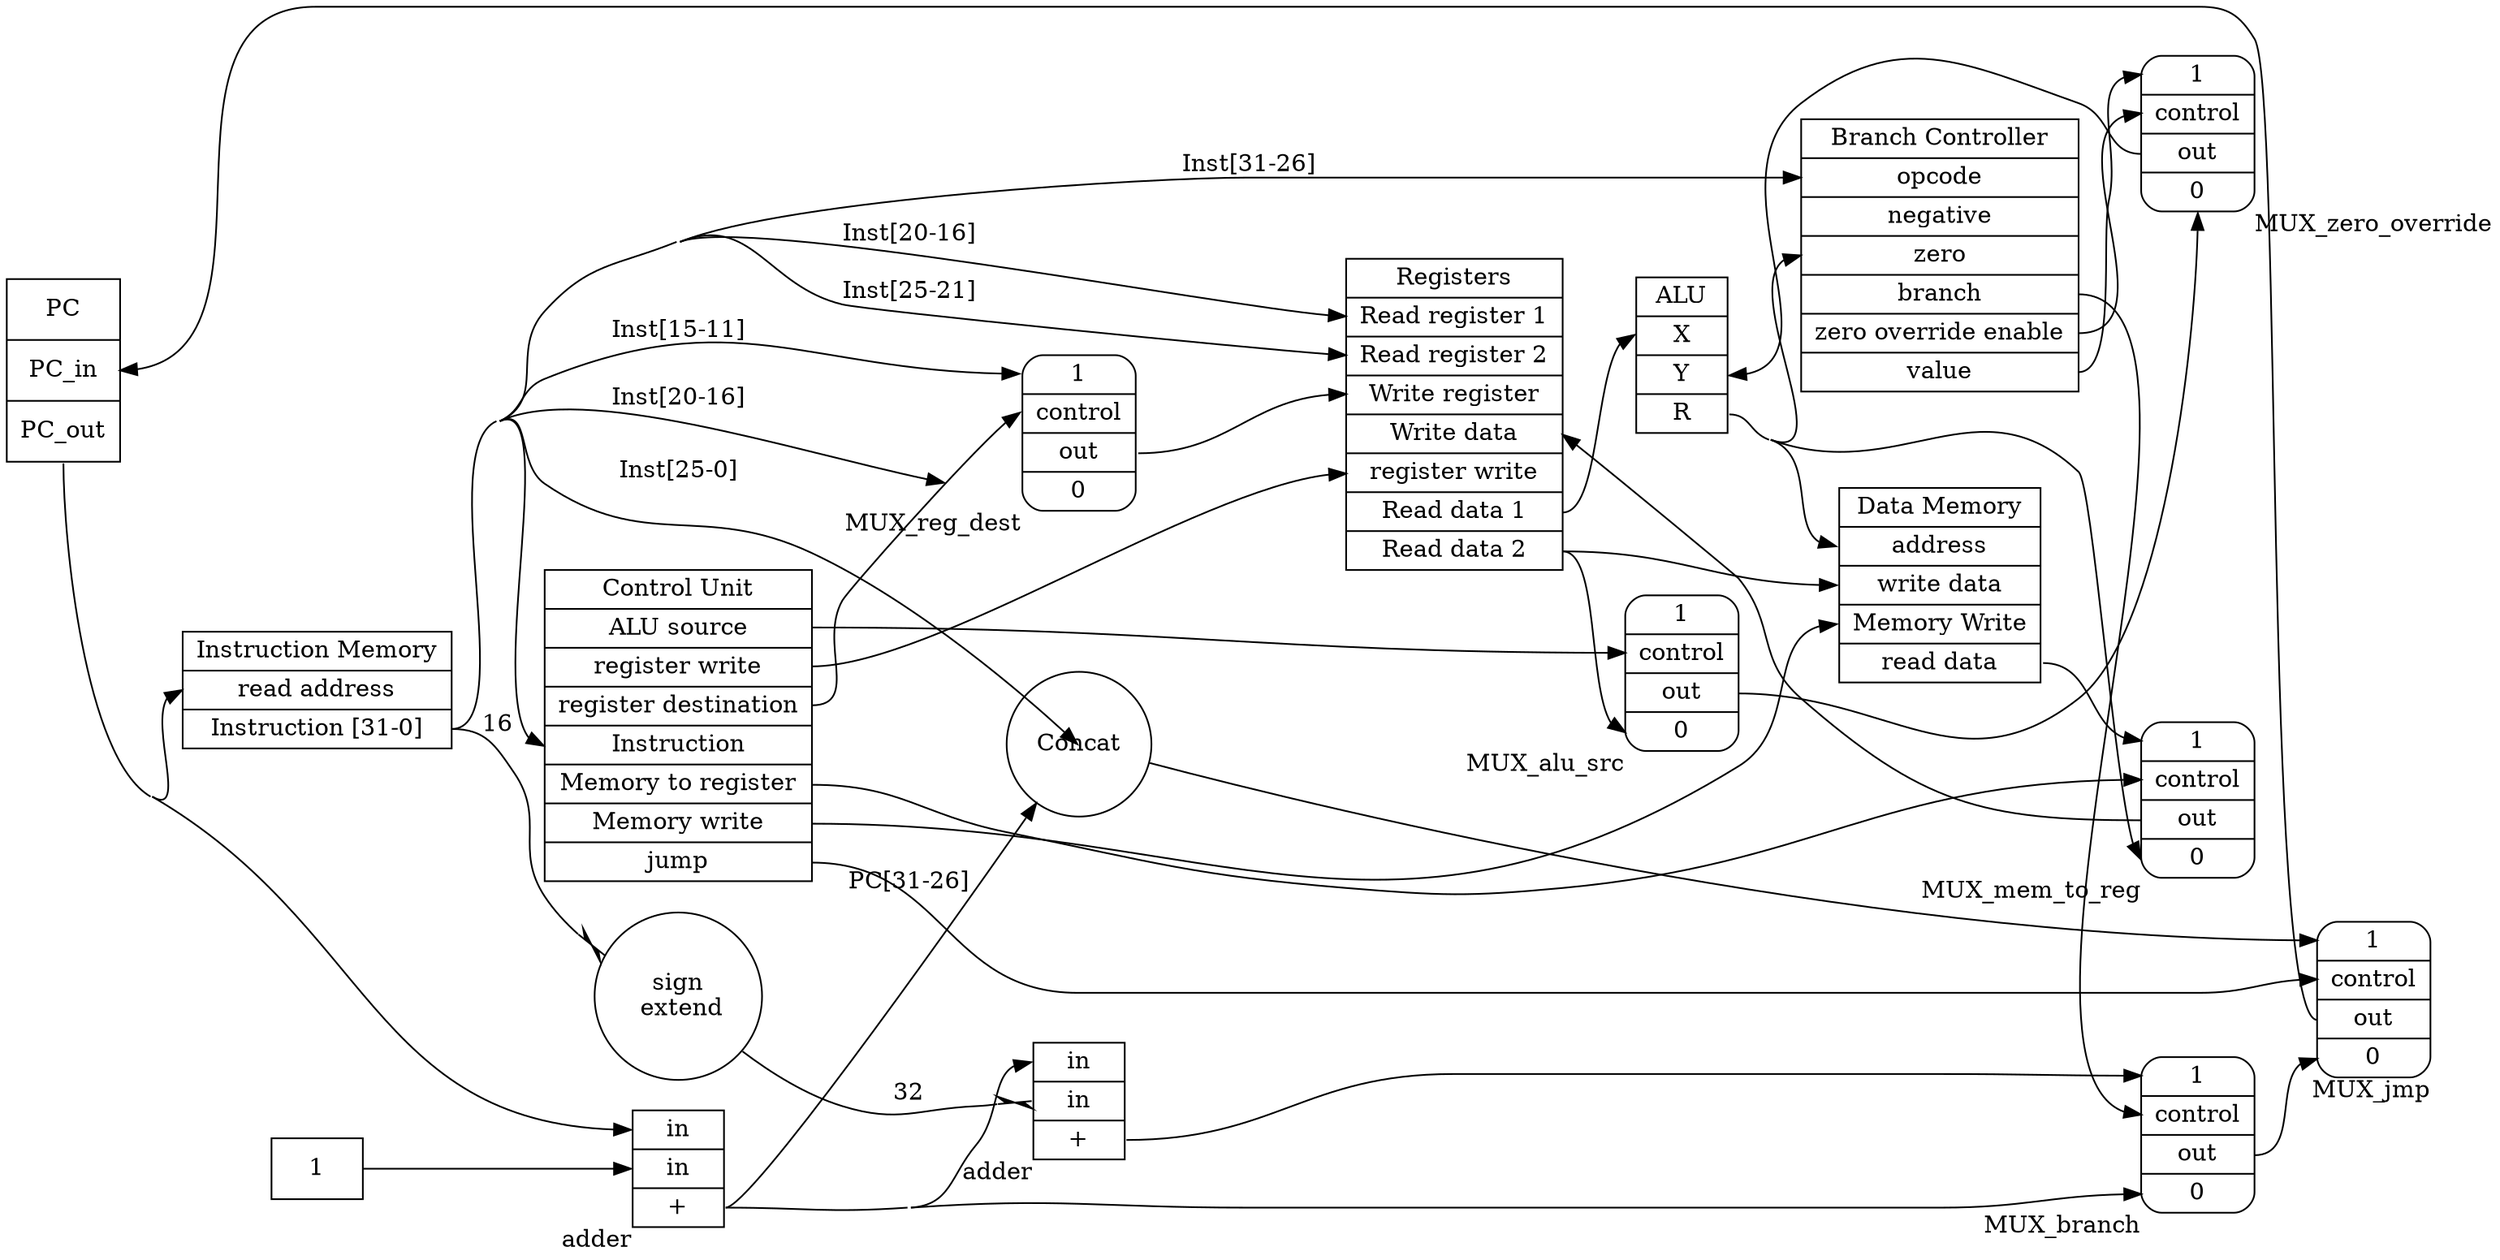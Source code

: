 digraph graphname {
    graph [rankdir="LR" concentrate="true" overlap="scale"]; //splines="ortho"
    node [shape=record];


    // f0 always refer to the part of block/component/blob that has its name on it
    // except for muxes, which have their names floating around them as an external label
    "PC" [height="1.5" label="<f0> PC | <in> PC_in | <out> PC_out "];

    "Add1" [xlabel="adder" label="<in1> in | <in2> in | <out> +"]; //in1 should get rendered as the top one
    "constant_1" [label="1" shape="text"];


    "Add2" [xlabel="adder" label="<in1> in | <in2> in | <out> +"];
    "Concat" [shape="circle"];
    "Sign Extend" [ shape="circle" label="sign\n extend"];

    "Control Unit" [label="<f0> Control Unit | <alusource> ALU source | <regwrite> register write | <regdest> register destination | <inst> Instruction | <memtoreg> Memory to register | <memw> Memory write | <jump> jump"];
    "Branch Controller" [label="<f0> Branch Controller | <opcode> opcode | <negative> negative | <zero> zero  |  <branch> branch | <zerooverride> zero override enable | <value> value "];

    "ALU" [label="<f0> ALU | <x> X | <y> Y | <r> R"];

    "Registers" [label="<f0> Registers | <readreg1> Read register 1 | <readreg2> Read register 2 | <wreg> Write register | <wdata> Write data | <regwrite> register write | <readdata1> Read data 1 | <readdata2> Read data 2 "];

    "Instruction Memory" [label=" <f0>Instruction Memory | <read address> read address | <inst> Instruction [31-0]"];
    "Data Memory" [label=" <f0> Data Memory |  <address> address | <wdata> write data | <memwrite> Memory Write  | <rdata> read data "];

    // MUX layout:
    // 1 on top, 0 on bottom
    // control signal is middle-left
    // output is middle-right
    "Register Destination MUX" [shape="Mrecord" label="<1> 1 |  <control> control | <out> out  | <0> 0" xlabel="MUX_reg_dest"];
    "ALU Source MUX" [shape="Mrecord" label="<1> 1 |  <control> control | <out> out  | <0> 0" xlabel="MUX_alu_src"];
    "Branch MUX" [shape="Mrecord" label="<1> 1 |  <control> control | <out> out  | <0> 0" xlabel="MUX_branch"];
    "Jump MUX" [shape="Mrecord" label="<1> 1 |  <control> control | <out> out  | <0> 0" xlabel="MUX_jmp"];
    "Memory to Register MUX" [shape="Mrecord" label="<1> 1 |  <control> control | <out> out  | <0> 0" xlabel="MUX_mem_to_reg"];
    "Zero Override MUX" [shape="Mrecord" label="<1> 1 |  <control> control | <out> out  | <0> 0" xlabel="MUX_zero_override"]

    // was this removed from the design?
//    "Shift Swap MUX" [shape="Mrecord" label="<1> 1 | { <control> | <out> }| <0> 0" xlabel="MUX_shift_swap"];

    // signals! erm I mean EDGES
    PC:out -> "Instruction Memory":"read address";
    PC:out -> "Add1":in1;
    // need to hack the '1' in on the first adder somehow
    constant_1 -> "Add1":in2;

    Add1:out -> Concat [label="PC[31-26]"];
    Add1:out -> Add2:in1;
    Add1:out -> "Branch MUX":0;

    Add2:out -> "Branch MUX":1;

    "Branch MUX":out -> "Jump MUX":0;
    "Jump MUX":out -> PC:in;
    "Register Destination MUX":out -> "Registers":"wreg";
    "ALU Source MUX":out -> "Zero Override MUX":0;
    "Zero Override MUX":out -> "ALU":y;
    "Memory to Register MUX":out -> "Registers":wdata;


    "Instruction Memory":inst -> "Registers":"readreg2" [label="Inst[25-21]"];
    "Instruction Memory":inst -> "Registers":"readreg1" [label="Inst[20-16]"];
    "Instruction Memory":inst -> "Register Destination MUX":0 [label="Inst[20-16]"];
    "Instruction Memory":inst -> "Register Destination MUX":1 [label="Inst[15-11]"];
    "Instruction Memory":inst -> "Concat" [label="Inst[25-0]"];
    "Instruction Memory":inst -> "Control Unit":inst;
    "Instruction Memory":inst -> "Sign Extend" [label="16" arrowhead="rcrowlvee"];
    "Instruction Memory":inst -> "Branch Controller":opcode [label="Inst[31-26]"];

    "Sign Extend" -> Add2:in2 [label="32" arrowhead="rcrowlvee"];

    "Registers":"readdata1" -> "ALU":x;
    "Registers":"readdata2" -> "ALU Source MUX":0;
    "Registers":"readdata2" -> "Data Memory":"wdata";

    "ALU":r -> "Data Memory":"address";
    "ALU":r -> "Memory to Register MUX":0;
    "ALU":r -> "Branch Controller":"zero";
    "ALU":r -> "Branch Controller":"negative";

    "Data Memory":"rdata" -> "Memory to Register MUX":1;

    "Branch Controller":"zerooverride" -> "Zero Override MUX":control;
    "Branch Controller":"value" -> "Zero Override MUX":1;
    "Branch Controller":"branch" -> "Branch MUX":control;

    "Control Unit":alusource -> "ALU Source MUX":control;
    "Control Unit":regwrite -> "Registers":regwrite;
    "Control Unit":regdest -> "Register Destination MUX":control;
    "Control Unit":jump -> "Jump MUX":control;
    "Control Unit":memw -> "Data Memory":memwrite;
    "Control Unit":memtoreg -> "Memory to Register MUX":control;

    "Concat" -> "Jump MUX":1;
 }